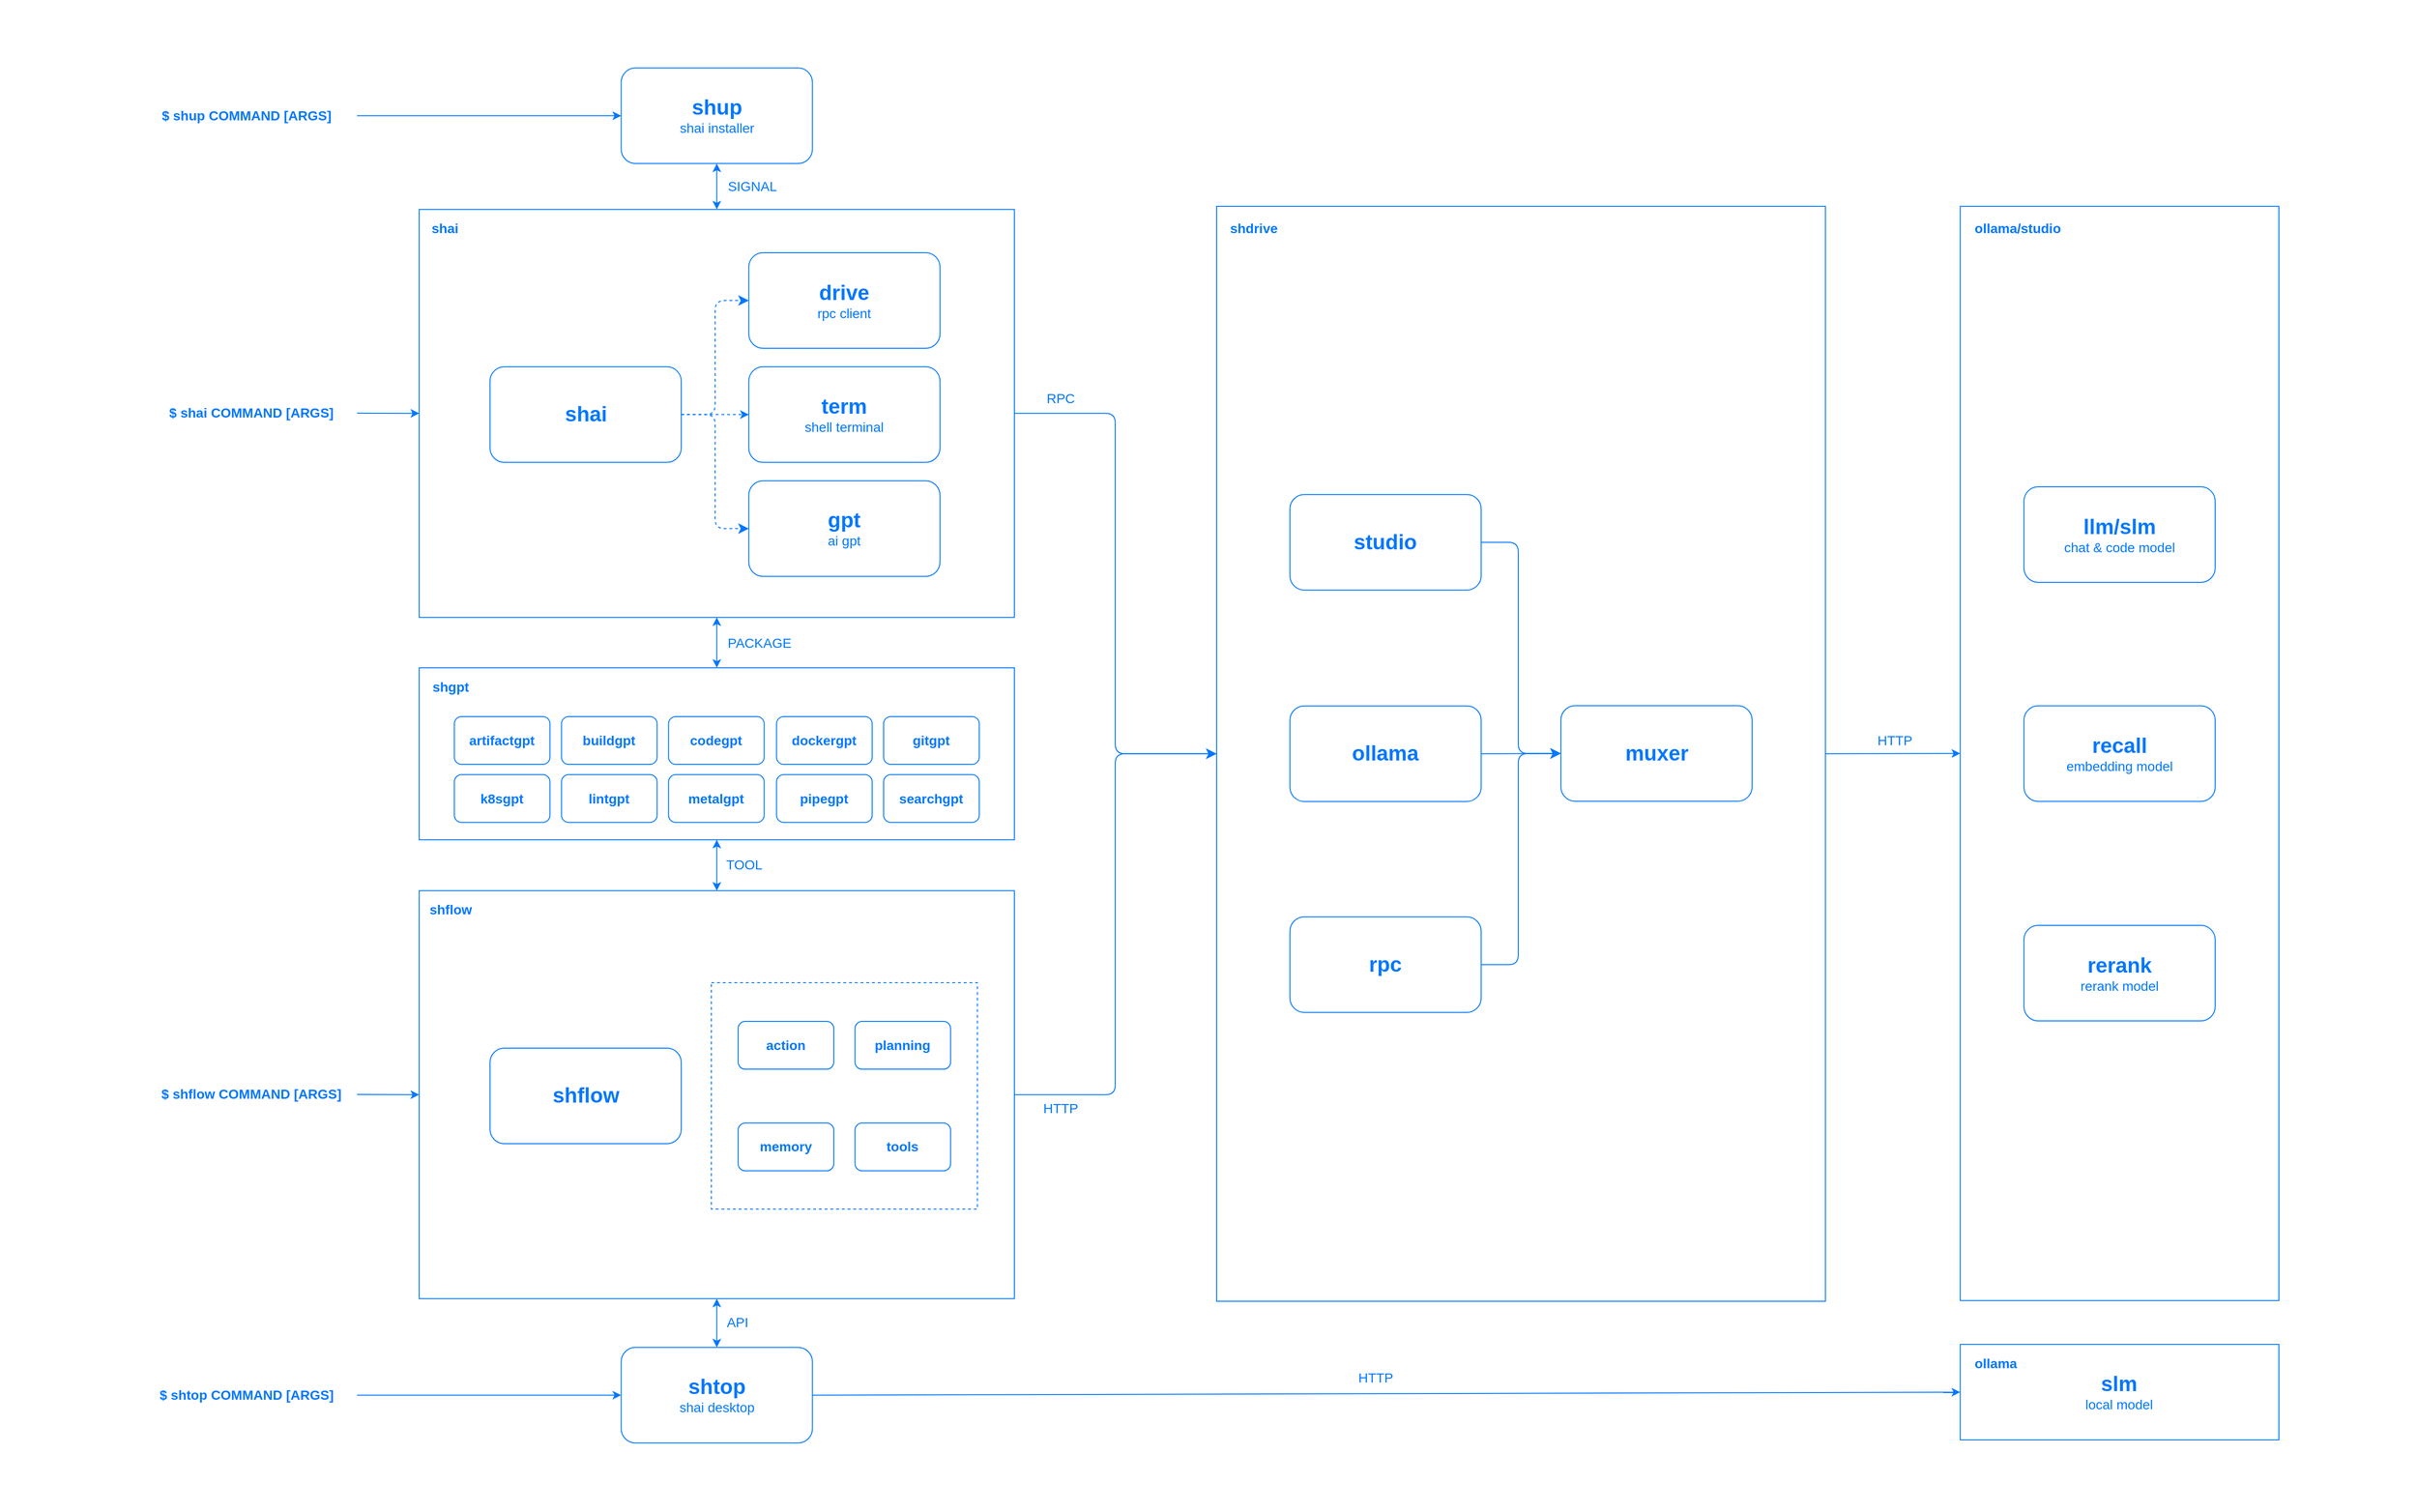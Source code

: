 <mxfile scale="2" border="0">
    <diagram id="lRwunp---gVruRk167lT" name="Page-1">
        <mxGraphModel dx="1500" dy="1681" grid="0" gridSize="10" guides="1" tooltips="1" connect="1" arrows="1" fold="1" page="1" pageScale="1" pageWidth="850" pageHeight="1100" math="0" shadow="0">
            <root>
                <mxCell id="0"/>
                <mxCell id="1" parent="0"/>
                <mxCell id="4" value="" style="rounded=0;whiteSpace=wrap;html=1;strokeColor=none;fillColor=#FFFFFF;" parent="1" vertex="1">
                    <mxGeometry x="-224" y="472.21" width="2527" height="1581" as="geometry"/>
                </mxCell>
                <mxCell id="140" value="" style="rounded=0;whiteSpace=wrap;html=1;strokeColor=#0077FF;fontSize=14;fontColor=#0077FF;fillColor=none;" parent="1" vertex="1">
                    <mxGeometry x="214.47" y="1404.24" width="622.5" height="427" as="geometry"/>
                </mxCell>
                <mxCell id="157" value="" style="rounded=0;whiteSpace=wrap;html=1;dashed=1;strokeColor=#0077FF;" parent="1" vertex="1">
                    <mxGeometry x="520.04" y="1500.48" width="278.25" height="237" as="geometry"/>
                </mxCell>
                <mxCell id="153" value="&lt;font color=&quot;#0077ff&quot; style=&quot;&quot;&gt;&lt;b style=&quot;&quot;&gt;&lt;font style=&quot;font-size: 14px;&quot;&gt;action&lt;/font&gt;&lt;/b&gt;&lt;br&gt;&lt;/font&gt;" style="rounded=1;whiteSpace=wrap;html=1;strokeColor=#0077FF;fillColor=none;shadow=0;" parent="1" vertex="1">
                    <mxGeometry x="548.07" y="1541.04" width="100" height="50" as="geometry"/>
                </mxCell>
                <mxCell id="154" value="&lt;font color=&quot;#0077ff&quot; style=&quot;&quot;&gt;&lt;b style=&quot;&quot;&gt;&lt;font style=&quot;font-size: 14px;&quot;&gt;planning&lt;/font&gt;&lt;/b&gt;&lt;br&gt;&lt;/font&gt;" style="rounded=1;whiteSpace=wrap;html=1;strokeColor=#0077FF;fillColor=none;shadow=0;" parent="1" vertex="1">
                    <mxGeometry x="670.27" y="1541.04" width="100" height="50" as="geometry"/>
                </mxCell>
                <mxCell id="155" value="&lt;font color=&quot;#0077ff&quot; style=&quot;&quot;&gt;&lt;b style=&quot;&quot;&gt;&lt;font style=&quot;font-size: 14px;&quot;&gt;memory&lt;/font&gt;&lt;/b&gt;&lt;br&gt;&lt;/font&gt;" style="rounded=1;whiteSpace=wrap;html=1;strokeColor=#0077FF;fillColor=none;shadow=0;" parent="1" vertex="1">
                    <mxGeometry x="548.07" y="1647.41" width="100" height="50" as="geometry"/>
                </mxCell>
                <mxCell id="156" value="&lt;font color=&quot;#0077ff&quot; style=&quot;&quot;&gt;&lt;b style=&quot;&quot;&gt;&lt;font style=&quot;font-size: 14px;&quot;&gt;tools&lt;/font&gt;&lt;/b&gt;&lt;br&gt;&lt;/font&gt;" style="rounded=1;whiteSpace=wrap;html=1;strokeColor=#0077FF;fillColor=none;shadow=0;" parent="1" vertex="1">
                    <mxGeometry x="670.27" y="1647.41" width="100" height="50" as="geometry"/>
                </mxCell>
                <mxCell id="15" value="&lt;font color=&quot;#0077ff&quot; style=&quot;&quot;&gt;&lt;br&gt;&lt;/font&gt;" style="rounded=0;whiteSpace=wrap;html=1;strokeColor=#0077FF;fillColor=none;shadow=0;" parent="1" vertex="1">
                    <mxGeometry x="1048.47" y="687.93" width="636.8" height="1146" as="geometry"/>
                </mxCell>
                <mxCell id="24" value="&lt;font color=&quot;#0077ff&quot; style=&quot;&quot;&gt;&lt;br&gt;&lt;/font&gt;" style="rounded=0;whiteSpace=wrap;html=1;strokeColor=#0077FF;fillColor=none;shadow=0;" parent="1" vertex="1">
                    <mxGeometry x="214.47" y="1170.93" width="622.5" height="180" as="geometry"/>
                </mxCell>
                <mxCell id="14" value="" style="rounded=0;whiteSpace=wrap;html=1;strokeColor=#0077FF;fontSize=14;fontColor=#0077FF;fillColor=none;" parent="1" vertex="1">
                    <mxGeometry x="214.47" y="691.18" width="622.5" height="427" as="geometry"/>
                </mxCell>
                <mxCell id="2" value="&lt;font color=&quot;#0077ff&quot; style=&quot;&quot;&gt;&lt;span style=&quot;font-weight: bold; font-size: 22px;&quot;&gt;shai&lt;/span&gt;&lt;br&gt;&lt;/font&gt;" style="rounded=1;whiteSpace=wrap;html=1;strokeColor=#0077FF;fillColor=none;shadow=0;" parent="1" vertex="1">
                    <mxGeometry x="288.54" y="855.92" width="200" height="100" as="geometry"/>
                </mxCell>
                <mxCell id="3" value="$&amp;nbsp;shai COMMAND [ARGS]" style="text;html=1;strokeColor=none;fillColor=none;align=center;verticalAlign=middle;whiteSpace=wrap;rounded=0;fontStyle=1;dashed=1;fontColor=#0077FF;fontSize=14;" parent="1" vertex="1">
                    <mxGeometry x="-70.53" y="881.93" width="220" height="45" as="geometry"/>
                </mxCell>
                <mxCell id="5" value="$&amp;nbsp;shup COMMAND [ARGS]" style="text;html=1;strokeColor=none;fillColor=none;align=center;verticalAlign=middle;whiteSpace=wrap;rounded=0;fontStyle=1;dashed=1;fontColor=#0077FF;fontSize=14;" parent="1" vertex="1">
                    <mxGeometry x="-80.53" y="570.68" width="230" height="45" as="geometry"/>
                </mxCell>
                <mxCell id="6" value="" style="endArrow=classic;html=1;fontSize=14;fontColor=#0077FF;entryX=0;entryY=0.5;entryDx=0;entryDy=0;exitX=1;exitY=0.5;exitDx=0;exitDy=0;strokeColor=#0077FF;" parent="1" target="14" edge="1">
                    <mxGeometry width="50" height="50" relative="1" as="geometry">
                        <mxPoint x="149.47" y="904.43" as="sourcePoint"/>
                        <mxPoint x="599.47" y="823.43" as="targetPoint"/>
                    </mxGeometry>
                </mxCell>
                <mxCell id="7" value="&lt;font color=&quot;#0077ff&quot; style=&quot;&quot;&gt;&lt;span style=&quot;font-weight: bold; font-size: 22px;&quot;&gt;shup&lt;/span&gt;&lt;br&gt;&lt;font style=&quot;font-size: 14px;&quot;&gt;shai installer&lt;/font&gt;&lt;br&gt;&lt;/font&gt;" style="rounded=1;whiteSpace=wrap;html=1;strokeColor=#0077FF;fillColor=none;shadow=0;" parent="1" vertex="1">
                    <mxGeometry x="425.72" y="543.18" width="200" height="100" as="geometry"/>
                </mxCell>
                <mxCell id="9" value="&lt;span style=&quot;border-color: var(--border-color); color: rgb(0, 119, 255); font-weight: bold; font-size: 22px;&quot;&gt;drive&lt;/span&gt;&lt;br style=&quot;border-color: var(--border-color); color: rgb(0, 119, 255);&quot;&gt;&lt;font color=&quot;#0077ff&quot; style=&quot;&quot;&gt;&lt;span style=&quot;font-size: 14px;&quot;&gt;rpc client&lt;/span&gt;&lt;br&gt;&lt;/font&gt;" style="rounded=1;whiteSpace=wrap;html=1;strokeColor=#0077FF;fillColor=none;shadow=0;" parent="1" vertex="1">
                    <mxGeometry x="559.17" y="736.55" width="200" height="100" as="geometry"/>
                </mxCell>
                <mxCell id="12" value="" style="endArrow=classic;html=1;fontSize=14;fontColor=#0077FF;entryX=0;entryY=0.5;entryDx=0;entryDy=0;exitX=1;exitY=0.5;exitDx=0;exitDy=0;strokeColor=#0077FF;" parent="1" target="7" edge="1">
                    <mxGeometry width="50" height="50" relative="1" as="geometry">
                        <mxPoint x="149.47" y="593.18" as="sourcePoint"/>
                        <mxPoint x="259.47" y="420.68" as="targetPoint"/>
                    </mxGeometry>
                </mxCell>
                <mxCell id="23" value="" style="endArrow=classic;html=1;fontSize=14;fontColor=#0077FF;exitX=1;exitY=0.5;exitDx=0;exitDy=0;strokeColor=#0077FF;entryX=0;entryY=0.5;entryDx=0;entryDy=0;" parent="1" source="15" target="65" edge="1">
                    <mxGeometry width="50" height="50" relative="1" as="geometry">
                        <mxPoint x="1307.85" y="944.68" as="sourcePoint"/>
                        <mxPoint x="1412.6" y="938.68" as="targetPoint"/>
                    </mxGeometry>
                </mxCell>
                <mxCell id="25" value="&lt;font color=&quot;#0077ff&quot; style=&quot;&quot;&gt;&lt;b style=&quot;&quot;&gt;&lt;font style=&quot;font-size: 14px;&quot;&gt;artifactgpt&lt;/font&gt;&lt;/b&gt;&lt;br&gt;&lt;/font&gt;" style="rounded=1;whiteSpace=wrap;html=1;strokeColor=#0077FF;fillColor=none;shadow=0;" parent="1" vertex="1">
                    <mxGeometry x="251.22" y="1221.99" width="100" height="50" as="geometry"/>
                </mxCell>
                <mxCell id="26" value="&lt;font color=&quot;#0077ff&quot; style=&quot;&quot;&gt;&lt;b style=&quot;&quot;&gt;&lt;font style=&quot;font-size: 14px;&quot;&gt;buildgpt&lt;/font&gt;&lt;/b&gt;&lt;br&gt;&lt;/font&gt;" style="rounded=1;whiteSpace=wrap;html=1;strokeColor=#0077FF;fillColor=none;shadow=0;" parent="1" vertex="1">
                    <mxGeometry x="363.28" y="1221.99" width="100" height="50" as="geometry"/>
                </mxCell>
                <mxCell id="27" value="&lt;font color=&quot;#0077ff&quot; style=&quot;&quot;&gt;&lt;b style=&quot;&quot;&gt;&lt;font style=&quot;font-size: 14px;&quot;&gt;codegpt&lt;/font&gt;&lt;/b&gt;&lt;br&gt;&lt;/font&gt;" style="rounded=1;whiteSpace=wrap;html=1;strokeColor=#0077FF;fillColor=none;shadow=0;" parent="1" vertex="1">
                    <mxGeometry x="475.27" y="1221.99" width="100" height="50" as="geometry"/>
                </mxCell>
                <mxCell id="28" value="&lt;font color=&quot;#0077ff&quot; style=&quot;&quot;&gt;&lt;b style=&quot;&quot;&gt;&lt;font style=&quot;font-size: 14px;&quot;&gt;k8sgpt&lt;/font&gt;&lt;/b&gt;&lt;br&gt;&lt;/font&gt;" style="rounded=1;whiteSpace=wrap;html=1;strokeColor=#0077FF;fillColor=none;shadow=0;" parent="1" vertex="1">
                    <mxGeometry x="251.22" y="1282.77" width="100" height="50" as="geometry"/>
                </mxCell>
                <mxCell id="29" value="&lt;font color=&quot;#0077ff&quot; style=&quot;&quot;&gt;&lt;b style=&quot;&quot;&gt;&lt;font style=&quot;font-size: 14px;&quot;&gt;metalgpt&lt;/font&gt;&lt;/b&gt;&lt;br&gt;&lt;/font&gt;" style="rounded=1;whiteSpace=wrap;html=1;strokeColor=#0077FF;fillColor=none;shadow=0;" parent="1" vertex="1">
                    <mxGeometry x="475.27" y="1282.77" width="100" height="50" as="geometry"/>
                </mxCell>
                <mxCell id="30" value="&lt;font color=&quot;#0077ff&quot; style=&quot;&quot;&gt;&lt;b style=&quot;&quot;&gt;&lt;font style=&quot;font-size: 14px;&quot;&gt;pipegpt&lt;/font&gt;&lt;/b&gt;&lt;br&gt;&lt;/font&gt;" style="rounded=1;whiteSpace=wrap;html=1;strokeColor=#0077FF;fillColor=none;shadow=0;" parent="1" vertex="1">
                    <mxGeometry x="588.22" y="1282.77" width="100" height="50" as="geometry"/>
                </mxCell>
                <mxCell id="33" value="shgpt" style="text;strokeColor=none;fillColor=none;html=1;fontSize=14;fontStyle=1;verticalAlign=middle;align=center;rounded=0;shadow=0;fontColor=#0077FF;" parent="1" vertex="1">
                    <mxGeometry x="214.47" y="1170.93" width="65" height="40" as="geometry"/>
                </mxCell>
                <mxCell id="34" value="shai" style="text;strokeColor=none;fillColor=none;html=1;fontSize=14;fontStyle=1;verticalAlign=middle;align=center;rounded=0;shadow=0;fontColor=#0077FF;" parent="1" vertex="1">
                    <mxGeometry x="215.72" y="691.18" width="50.28" height="40" as="geometry"/>
                </mxCell>
                <mxCell id="35" value="shdrive" style="text;strokeColor=none;fillColor=none;html=1;fontSize=14;fontStyle=1;verticalAlign=middle;align=center;rounded=0;shadow=0;fontColor=#0077FF;" parent="1" vertex="1">
                    <mxGeometry x="1048.47" y="691.18" width="77.5" height="40" as="geometry"/>
                </mxCell>
                <mxCell id="37" value="&lt;font color=&quot;#0077ff&quot; style=&quot;&quot;&gt;&lt;span style=&quot;font-weight: bold; font-size: 22px;&quot;&gt;gpt&lt;/span&gt;&lt;br&gt;&lt;font style=&quot;font-size: 14px;&quot;&gt;ai gpt&lt;/font&gt;&lt;br&gt;&lt;/font&gt;" style="rounded=1;whiteSpace=wrap;html=1;strokeColor=#0077FF;fillColor=none;shadow=0;" parent="1" vertex="1">
                    <mxGeometry x="559.17" y="975.3" width="200" height="100" as="geometry"/>
                </mxCell>
                <mxCell id="38" value="" style="edgeStyle=elbowEdgeStyle;elbow=horizontal;endArrow=classic;html=1;rounded=1;endSize=8;startSize=8;dashed=1;strokeColor=#0077FF;exitX=1;exitY=0.5;exitDx=0;exitDy=0;entryX=0;entryY=0.5;entryDx=0;entryDy=0;" parent="1" source="2" target="9" edge="1">
                    <mxGeometry width="50" height="50" relative="1" as="geometry">
                        <mxPoint x="849.79" y="1080.92" as="sourcePoint"/>
                        <mxPoint x="899.79" y="1030.92" as="targetPoint"/>
                    </mxGeometry>
                </mxCell>
                <mxCell id="39" value="" style="edgeStyle=elbowEdgeStyle;elbow=horizontal;endArrow=classic;html=1;rounded=1;endSize=8;startSize=8;dashed=1;strokeColor=#0077FF;exitX=1;exitY=0.5;exitDx=0;exitDy=0;entryX=0;entryY=0.5;entryDx=0;entryDy=0;" parent="1" source="2" target="37" edge="1">
                    <mxGeometry width="50" height="50" relative="1" as="geometry">
                        <mxPoint x="498.54" y="904.67" as="sourcePoint"/>
                        <mxPoint x="558.54" y="829.67" as="targetPoint"/>
                    </mxGeometry>
                </mxCell>
                <mxCell id="41" value="" style="endArrow=classic;startArrow=classic;html=1;rounded=1;strokeColor=#0077FF;entryX=0.5;entryY=0;entryDx=0;entryDy=0;exitX=0.5;exitY=1;exitDx=0;exitDy=0;" parent="1" source="7" target="14" edge="1">
                    <mxGeometry width="50" height="50" relative="1" as="geometry">
                        <mxPoint x="726.97" y="1000.93" as="sourcePoint"/>
                        <mxPoint x="776.97" y="950.93" as="targetPoint"/>
                    </mxGeometry>
                </mxCell>
                <mxCell id="42" value="" style="endArrow=classic;startArrow=classic;html=1;rounded=1;strokeColor=#0077FF;entryX=0.5;entryY=0;entryDx=0;entryDy=0;exitX=0.5;exitY=1;exitDx=0;exitDy=0;" parent="1" source="14" target="24" edge="1">
                    <mxGeometry width="50" height="50" relative="1" as="geometry">
                        <mxPoint x="535.72" y="645.93" as="sourcePoint"/>
                        <mxPoint x="535.72" y="725.93" as="targetPoint"/>
                    </mxGeometry>
                </mxCell>
                <mxCell id="44" value="&lt;span style=&quot;border-color: var(--border-color); color: rgb(0, 119, 255); font-weight: bold; font-size: 22px;&quot;&gt;term&lt;/span&gt;&lt;br style=&quot;border-color: var(--border-color); color: rgb(0, 119, 255);&quot;&gt;&lt;font style=&quot;border-color: var(--border-color); color: rgb(0, 119, 255); font-size: 14px;&quot;&gt;shell terminal&lt;/font&gt;&lt;font color=&quot;#0077ff&quot; style=&quot;&quot;&gt;&lt;br&gt;&lt;/font&gt;" style="rounded=1;whiteSpace=wrap;html=1;strokeColor=#0077FF;fillColor=none;shadow=0;" parent="1" vertex="1">
                    <mxGeometry x="559.17" y="855.92" width="200" height="100" as="geometry"/>
                </mxCell>
                <mxCell id="45" value="" style="endArrow=classic;html=1;fontSize=14;fontColor=#0077FF;entryX=0;entryY=0.5;entryDx=0;entryDy=0;exitX=1;exitY=0.5;exitDx=0;exitDy=0;strokeColor=#0077FF;dashed=1;" parent="1" source="2" target="44" edge="1">
                    <mxGeometry width="50" height="50" relative="1" as="geometry">
                        <mxPoint x="152.29" y="915.92" as="sourcePoint"/>
                        <mxPoint x="217.29" y="915.92" as="targetPoint"/>
                    </mxGeometry>
                </mxCell>
                <mxCell id="46" value="&lt;span style=&quot;color: rgb(0, 119, 255); font-size: 14px;&quot;&gt;SIGNAL&lt;/span&gt;" style="text;html=1;strokeColor=none;fillColor=none;align=center;verticalAlign=middle;whiteSpace=wrap;rounded=0;" parent="1" vertex="1">
                    <mxGeometry x="526.22" y="652.18" width="74" height="30" as="geometry"/>
                </mxCell>
                <mxCell id="49" value="&lt;span style=&quot;color: rgb(0, 119, 255); font-size: 14px;&quot;&gt;PACKAGE&lt;/span&gt;" style="text;html=1;strokeColor=none;fillColor=none;align=center;verticalAlign=middle;whiteSpace=wrap;rounded=0;" parent="1" vertex="1">
                    <mxGeometry x="526.22" y="1129.93" width="89" height="30" as="geometry"/>
                </mxCell>
                <mxCell id="50" value="&lt;span style=&quot;color: rgb(0, 119, 255); font-size: 14px;&quot;&gt;HTTP&lt;/span&gt;" style="text;html=1;strokeColor=none;fillColor=none;align=center;verticalAlign=middle;whiteSpace=wrap;rounded=0;" parent="1" vertex="1">
                    <mxGeometry x="1721.27" y="1231.99" width="74" height="30" as="geometry"/>
                </mxCell>
                <mxCell id="64" value="&lt;span style=&quot;border-color: var(--border-color); color: rgb(0, 119, 255); font-weight: bold; font-size: 22px;&quot;&gt;muxer&lt;/span&gt;&lt;font color=&quot;#0077ff&quot; style=&quot;&quot;&gt;&lt;br&gt;&lt;/font&gt;" style="rounded=1;whiteSpace=wrap;html=1;strokeColor=#0077FF;fillColor=none;shadow=0;" parent="1" vertex="1">
                    <mxGeometry x="1408.56" y="1210.59" width="200" height="100" as="geometry"/>
                </mxCell>
                <mxCell id="65" value="&lt;font color=&quot;#0077ff&quot; style=&quot;&quot;&gt;&lt;br&gt;&lt;/font&gt;" style="rounded=0;whiteSpace=wrap;html=1;strokeColor=#0077FF;fillColor=none;shadow=0;" parent="1" vertex="1">
                    <mxGeometry x="1826.28" y="687.93" width="333.25" height="1145.31" as="geometry"/>
                </mxCell>
                <mxCell id="66" value="ollama/studio" style="text;strokeColor=none;fillColor=none;html=1;fontSize=14;fontStyle=1;verticalAlign=middle;align=center;rounded=0;shadow=0;fontColor=#0077FF;" parent="1" vertex="1">
                    <mxGeometry x="1826.28" y="691.18" width="118.86" height="40" as="geometry"/>
                </mxCell>
                <mxCell id="67" value="&lt;span style=&quot;border-color: var(--border-color); color: rgb(0, 119, 255); font-weight: bold; font-size: 22px;&quot;&gt;llm/slm&lt;/span&gt;&lt;br style=&quot;border-color: var(--border-color); color: rgb(0, 119, 255);&quot;&gt;&lt;font style=&quot;border-color: var(--border-color); color: rgb(0, 119, 255); font-size: 14px;&quot;&gt;chat &amp;amp; code model&lt;/font&gt;&lt;font color=&quot;#0077ff&quot; style=&quot;&quot;&gt;&lt;br&gt;&lt;/font&gt;" style="rounded=1;whiteSpace=wrap;html=1;strokeColor=#0077FF;fillColor=none;shadow=0;" parent="1" vertex="1">
                    <mxGeometry x="1892.91" y="981.55" width="200" height="100" as="geometry"/>
                </mxCell>
                <mxCell id="68" value="&lt;span style=&quot;border-color: var(--border-color); color: rgb(0, 119, 255); font-weight: bold; font-size: 22px;&quot;&gt;recall&lt;/span&gt;&lt;br style=&quot;border-color: var(--border-color); color: rgb(0, 119, 255);&quot;&gt;&lt;font style=&quot;border-color: var(--border-color); color: rgb(0, 119, 255); font-size: 14px;&quot;&gt;embedding model&lt;/font&gt;&lt;font color=&quot;#0077ff&quot; style=&quot;&quot;&gt;&lt;br&gt;&lt;/font&gt;" style="rounded=1;whiteSpace=wrap;html=1;strokeColor=#0077FF;fillColor=none;shadow=0;" parent="1" vertex="1">
                    <mxGeometry x="1892.91" y="1210.8" width="200" height="100" as="geometry"/>
                </mxCell>
                <mxCell id="69" value="&lt;span style=&quot;border-color: var(--border-color); color: rgb(0, 119, 255); font-weight: bold; font-size: 22px;&quot;&gt;rerank&lt;/span&gt;&lt;br style=&quot;border-color: var(--border-color); color: rgb(0, 119, 255);&quot;&gt;&lt;font style=&quot;border-color: var(--border-color); color: rgb(0, 119, 255); font-size: 14px;&quot;&gt;rerank model&lt;/font&gt;&lt;font color=&quot;#0077ff&quot; style=&quot;&quot;&gt;&lt;br&gt;&lt;/font&gt;" style="rounded=1;whiteSpace=wrap;html=1;strokeColor=#0077FF;fillColor=none;shadow=0;" parent="1" vertex="1">
                    <mxGeometry x="1892.91" y="1440.55" width="200" height="100" as="geometry"/>
                </mxCell>
                <mxCell id="81" value="&lt;font color=&quot;#0077ff&quot; style=&quot;&quot;&gt;&lt;span style=&quot;font-size: 22px;&quot;&gt;&lt;b&gt;ollama&lt;/b&gt;&lt;/span&gt;&lt;br&gt;&lt;/font&gt;" style="rounded=1;whiteSpace=wrap;html=1;strokeColor=#0077FF;fillColor=none;shadow=0;" parent="1" vertex="1">
                    <mxGeometry x="1125.19" y="1210.84" width="200" height="100" as="geometry"/>
                </mxCell>
                <mxCell id="84" value="" style="edgeStyle=elbowEdgeStyle;elbow=horizontal;endArrow=classic;html=1;rounded=1;endSize=8;startSize=8;exitX=1;exitY=0.5;exitDx=0;exitDy=0;entryX=0;entryY=0.5;entryDx=0;entryDy=0;strokeColor=#0077FF;" parent="1" source="174" target="64" edge="1">
                    <mxGeometry width="50" height="50" relative="1" as="geometry">
                        <mxPoint x="1315.37" y="1172.8" as="sourcePoint"/>
                        <mxPoint x="1391.37" y="1307.8" as="targetPoint"/>
                        <Array as="points">
                            <mxPoint x="1364" y="1150"/>
                        </Array>
                    </mxGeometry>
                </mxCell>
                <mxCell id="85" value="" style="edgeStyle=elbowEdgeStyle;elbow=horizontal;endArrow=classic;html=1;rounded=1;endSize=8;startSize=8;exitX=1;exitY=0.5;exitDx=0;exitDy=0;entryX=0;entryY=0.5;entryDx=0;entryDy=0;strokeColor=#0077FF;" parent="1" source="81" target="64" edge="1">
                    <mxGeometry width="50" height="50" relative="1" as="geometry">
                        <mxPoint x="1325.37" y="1182.8" as="sourcePoint"/>
                        <mxPoint x="1428.37" y="1271.05" as="targetPoint"/>
                        <Array as="points">
                            <mxPoint x="1356.37" y="1303.8"/>
                        </Array>
                    </mxGeometry>
                </mxCell>
                <mxCell id="86" value="&lt;font color=&quot;#0077ff&quot; style=&quot;&quot;&gt;&lt;b style=&quot;&quot;&gt;&lt;font style=&quot;font-size: 14px;&quot;&gt;dockergpt&lt;/font&gt;&lt;/b&gt;&lt;br&gt;&lt;/font&gt;" style="rounded=1;whiteSpace=wrap;html=1;strokeColor=#0077FF;fillColor=none;shadow=0;" parent="1" vertex="1">
                    <mxGeometry x="588.22" y="1221.99" width="100" height="50" as="geometry"/>
                </mxCell>
                <mxCell id="87" value="&lt;font color=&quot;#0077ff&quot; style=&quot;&quot;&gt;&lt;b style=&quot;&quot;&gt;&lt;font style=&quot;font-size: 14px;&quot;&gt;lintgpt&lt;/font&gt;&lt;/b&gt;&lt;br&gt;&lt;/font&gt;" style="rounded=1;whiteSpace=wrap;html=1;strokeColor=#0077FF;fillColor=none;shadow=0;" parent="1" vertex="1">
                    <mxGeometry x="363.28" y="1282.77" width="100" height="50" as="geometry"/>
                </mxCell>
                <mxCell id="138" value="&lt;font color=&quot;#0077ff&quot; style=&quot;&quot;&gt;&lt;b style=&quot;&quot;&gt;&lt;font style=&quot;font-size: 14px;&quot;&gt;searchgpt&lt;/font&gt;&lt;/b&gt;&lt;br&gt;&lt;/font&gt;" style="rounded=1;whiteSpace=wrap;html=1;strokeColor=#0077FF;fillColor=none;shadow=0;" parent="1" vertex="1">
                    <mxGeometry x="700.22" y="1282.77" width="100" height="50" as="geometry"/>
                </mxCell>
                <mxCell id="139" value="&lt;font color=&quot;#0077ff&quot; style=&quot;&quot;&gt;&lt;b style=&quot;&quot;&gt;&lt;font style=&quot;font-size: 14px;&quot;&gt;gitgpt&lt;/font&gt;&lt;/b&gt;&lt;br&gt;&lt;/font&gt;" style="rounded=1;whiteSpace=wrap;html=1;strokeColor=#0077FF;fillColor=none;shadow=0;" parent="1" vertex="1">
                    <mxGeometry x="700.22" y="1221.99" width="100" height="50" as="geometry"/>
                </mxCell>
                <mxCell id="141" value="&lt;font color=&quot;#0077ff&quot; style=&quot;&quot;&gt;&lt;span style=&quot;font-weight: bold; font-size: 22px;&quot;&gt;shflow&lt;/span&gt;&lt;br&gt;&lt;/font&gt;" style="rounded=1;whiteSpace=wrap;html=1;strokeColor=#0077FF;fillColor=none;shadow=0;" parent="1" vertex="1">
                    <mxGeometry x="288.54" y="1568.98" width="200" height="100" as="geometry"/>
                </mxCell>
                <mxCell id="142" value="$&amp;nbsp;shflow COMMAND [ARGS]" style="text;html=1;strokeColor=none;fillColor=none;align=center;verticalAlign=middle;whiteSpace=wrap;rounded=0;fontStyle=1;dashed=1;fontColor=#0077FF;fontSize=14;" parent="1" vertex="1">
                    <mxGeometry x="-70.53" y="1594.99" width="220" height="45" as="geometry"/>
                </mxCell>
                <mxCell id="143" value="" style="endArrow=classic;html=1;fontSize=14;fontColor=#0077FF;entryX=0;entryY=0.5;entryDx=0;entryDy=0;exitX=1;exitY=0.5;exitDx=0;exitDy=0;strokeColor=#0077FF;" parent="1" target="140" edge="1">
                    <mxGeometry width="50" height="50" relative="1" as="geometry">
                        <mxPoint x="149.47" y="1617.49" as="sourcePoint"/>
                        <mxPoint x="599.47" y="1536.49" as="targetPoint"/>
                    </mxGeometry>
                </mxCell>
                <mxCell id="145" value="shflow" style="text;strokeColor=none;fillColor=none;html=1;fontSize=14;fontStyle=1;verticalAlign=middle;align=center;rounded=0;shadow=0;fontColor=#0077FF;" parent="1" vertex="1">
                    <mxGeometry x="215.72" y="1404.24" width="62.5" height="40" as="geometry"/>
                </mxCell>
                <mxCell id="151" value="" style="endArrow=classic;startArrow=classic;html=1;rounded=1;strokeColor=#0077FF;entryX=0.5;entryY=0;entryDx=0;entryDy=0;exitX=0.5;exitY=1;exitDx=0;exitDy=0;" parent="1" source="24" target="140" edge="1">
                    <mxGeometry width="50" height="50" relative="1" as="geometry">
                        <mxPoint x="526.22" y="1350.93" as="sourcePoint"/>
                        <mxPoint x="526.22" y="1403.68" as="targetPoint"/>
                    </mxGeometry>
                </mxCell>
                <mxCell id="152" value="&lt;span style=&quot;color: rgb(0, 119, 255); font-size: 14px;&quot;&gt;TOOL&lt;/span&gt;" style="text;html=1;strokeColor=none;fillColor=none;align=center;verticalAlign=middle;whiteSpace=wrap;rounded=0;" parent="1" vertex="1">
                    <mxGeometry x="526.22" y="1362.06" width="56.78" height="30" as="geometry"/>
                </mxCell>
                <mxCell id="158" value="" style="edgeStyle=elbowEdgeStyle;elbow=horizontal;endArrow=classic;html=1;rounded=1;endSize=8;startSize=8;strokeColor=#0077FF;exitX=1;exitY=0.5;exitDx=0;exitDy=0;entryX=0;entryY=0.5;entryDx=0;entryDy=0;" parent="1" source="14" target="15" edge="1">
                    <mxGeometry width="50" height="50" relative="1" as="geometry">
                        <mxPoint x="498.54" y="915.92" as="sourcePoint"/>
                        <mxPoint x="569.17" y="796.55" as="targetPoint"/>
                    </mxGeometry>
                </mxCell>
                <mxCell id="159" value="" style="edgeStyle=elbowEdgeStyle;elbow=horizontal;endArrow=classic;html=1;rounded=1;endSize=8;startSize=8;strokeColor=#0077FF;exitX=1;exitY=0.5;exitDx=0;exitDy=0;entryX=0;entryY=0.5;entryDx=0;entryDy=0;" parent="1" source="140" target="15" edge="1">
                    <mxGeometry width="50" height="50" relative="1" as="geometry">
                        <mxPoint x="846.97" y="914.68" as="sourcePoint"/>
                        <mxPoint x="1063.47" y="1197.335" as="targetPoint"/>
                    </mxGeometry>
                </mxCell>
                <mxCell id="161" value="&lt;span style=&quot;color: rgb(0, 119, 255); font-size: 14px;&quot;&gt;RPC&lt;/span&gt;" style="text;html=1;strokeColor=none;fillColor=none;align=center;verticalAlign=middle;whiteSpace=wrap;rounded=0;" parent="1" vertex="1">
                    <mxGeometry x="841.47" y="874.24" width="89" height="30" as="geometry"/>
                </mxCell>
                <mxCell id="162" value="&lt;span style=&quot;color: rgb(0, 119, 255); font-size: 14px;&quot;&gt;HTTP&lt;/span&gt;" style="text;html=1;strokeColor=none;fillColor=none;align=center;verticalAlign=middle;whiteSpace=wrap;rounded=0;" parent="1" vertex="1">
                    <mxGeometry x="841.47" y="1617.41" width="89" height="30" as="geometry"/>
                </mxCell>
                <mxCell id="163" value="$&amp;nbsp;shtop COMMAND [ARGS]" style="text;html=1;strokeColor=none;fillColor=none;align=center;verticalAlign=middle;whiteSpace=wrap;rounded=0;fontStyle=1;dashed=1;fontColor=#0077FF;fontSize=14;" parent="1" vertex="1">
                    <mxGeometry x="-80.53" y="1909.74" width="230" height="45" as="geometry"/>
                </mxCell>
                <mxCell id="164" value="&lt;font color=&quot;#0077ff&quot; style=&quot;&quot;&gt;&lt;span style=&quot;font-weight: bold; font-size: 22px;&quot;&gt;shtop&lt;/span&gt;&lt;br&gt;&lt;font style=&quot;font-size: 14px;&quot;&gt;shai desktop&lt;/font&gt;&lt;br&gt;&lt;/font&gt;" style="rounded=1;whiteSpace=wrap;html=1;strokeColor=#0077FF;fillColor=none;shadow=0;" parent="1" vertex="1">
                    <mxGeometry x="425.72" y="1882.24" width="200" height="100" as="geometry"/>
                </mxCell>
                <mxCell id="165" value="" style="endArrow=classic;html=1;fontSize=14;fontColor=#0077FF;entryX=0;entryY=0.5;entryDx=0;entryDy=0;exitX=1;exitY=0.5;exitDx=0;exitDy=0;strokeColor=#0077FF;" parent="1" target="164" edge="1">
                    <mxGeometry width="50" height="50" relative="1" as="geometry">
                        <mxPoint x="149.47" y="1932.24" as="sourcePoint"/>
                        <mxPoint x="259.47" y="1759.74" as="targetPoint"/>
                    </mxGeometry>
                </mxCell>
                <mxCell id="166" value="" style="endArrow=classic;startArrow=classic;html=1;rounded=1;strokeColor=#0077FF;entryX=0.5;entryY=0;entryDx=0;entryDy=0;exitX=0.5;exitY=1;exitDx=0;exitDy=0;" parent="1" source="140" target="164" edge="1">
                    <mxGeometry width="50" height="50" relative="1" as="geometry">
                        <mxPoint x="535.72" y="1831.24" as="sourcePoint"/>
                        <mxPoint x="535.72" y="1879.24" as="targetPoint"/>
                    </mxGeometry>
                </mxCell>
                <mxCell id="167" value="&lt;span style=&quot;color: rgb(0, 119, 255); font-size: 14px;&quot;&gt;API&lt;/span&gt;" style="text;html=1;strokeColor=none;fillColor=none;align=center;verticalAlign=middle;whiteSpace=wrap;rounded=0;" parent="1" vertex="1">
                    <mxGeometry x="526.22" y="1841.06" width="42.78" height="30" as="geometry"/>
                </mxCell>
                <mxCell id="168" value="&lt;span style=&quot;border-color: var(--border-color); color: rgb(0, 119, 255); font-weight: bold; font-size: 22px;&quot;&gt;slm&lt;/span&gt;&lt;br style=&quot;border-color: var(--border-color); color: rgb(0, 119, 255);&quot;&gt;&lt;font style=&quot;border-color: var(--border-color); color: rgb(0, 119, 255); font-size: 14px;&quot;&gt;local model&lt;/font&gt;&lt;font color=&quot;#0077ff&quot; style=&quot;&quot;&gt;&lt;br&gt;&lt;/font&gt;" style="rounded=0;whiteSpace=wrap;html=1;strokeColor=#0077FF;fillColor=none;shadow=0;" parent="1" vertex="1">
                    <mxGeometry x="1826.28" y="1879.06" width="333.25" height="100" as="geometry"/>
                </mxCell>
                <mxCell id="169" value="" style="endArrow=classic;html=1;fontSize=14;fontColor=#0077FF;entryX=0;entryY=0.5;entryDx=0;entryDy=0;exitX=1;exitY=0.5;exitDx=0;exitDy=0;strokeColor=#0077FF;" parent="1" source="164" target="168" edge="1">
                    <mxGeometry width="50" height="50" relative="1" as="geometry">
                        <mxPoint x="633.0" y="1931.33" as="sourcePoint"/>
                        <mxPoint x="909.25" y="1931.33" as="targetPoint"/>
                    </mxGeometry>
                </mxCell>
                <mxCell id="170" value="ollama" style="text;strokeColor=none;fillColor=none;html=1;fontSize=14;fontStyle=1;verticalAlign=middle;align=center;rounded=0;shadow=0;fontColor=#0077FF;" parent="1" vertex="1">
                    <mxGeometry x="1826.28" y="1879.06" width="72.72" height="40" as="geometry"/>
                </mxCell>
                <mxCell id="171" value="&lt;span style=&quot;color: rgb(0, 119, 255); font-size: 14px;&quot;&gt;HTTP&lt;/span&gt;" style="text;html=1;strokeColor=none;fillColor=none;align=center;verticalAlign=middle;whiteSpace=wrap;rounded=0;" parent="1" vertex="1">
                    <mxGeometry x="1178.37" y="1899.06" width="74" height="30" as="geometry"/>
                </mxCell>
                <mxCell id="173" value="&lt;font color=&quot;#0077ff&quot; style=&quot;&quot;&gt;&lt;span style=&quot;font-size: 22px;&quot;&gt;&lt;b&gt;rpc&lt;/b&gt;&lt;/span&gt;&lt;br&gt;&lt;/font&gt;" style="rounded=1;whiteSpace=wrap;html=1;strokeColor=#0077FF;fillColor=none;shadow=0;" parent="1" vertex="1">
                    <mxGeometry x="1125.19" y="1431.59" width="200" height="100" as="geometry"/>
                </mxCell>
                <mxCell id="174" value="&lt;font color=&quot;#0077ff&quot; style=&quot;&quot;&gt;&lt;span style=&quot;font-size: 22px;&quot;&gt;&lt;b&gt;studio&lt;/b&gt;&lt;/span&gt;&lt;br&gt;&lt;/font&gt;" style="rounded=1;whiteSpace=wrap;html=1;strokeColor=#0077FF;fillColor=none;shadow=0;" parent="1" vertex="1">
                    <mxGeometry x="1125.19" y="989.59" width="200" height="100" as="geometry"/>
                </mxCell>
                <mxCell id="178" value="" style="edgeStyle=elbowEdgeStyle;elbow=horizontal;endArrow=classic;html=1;rounded=1;endSize=8;startSize=8;exitX=1;exitY=0.5;exitDx=0;exitDy=0;entryX=0;entryY=0.5;entryDx=0;entryDy=0;strokeColor=#0077FF;" parent="1" source="173" target="64" edge="1">
                    <mxGeometry width="50" height="50" relative="1" as="geometry">
                        <mxPoint x="1335.19" y="1049.59" as="sourcePoint"/>
                        <mxPoint x="1418.56" y="1270.59" as="targetPoint"/>
                        <Array as="points">
                            <mxPoint x="1364" y="1371"/>
                            <mxPoint x="1374" y="1160"/>
                        </Array>
                    </mxGeometry>
                </mxCell>
            </root>
        </mxGraphModel>
    </diagram>
</mxfile>